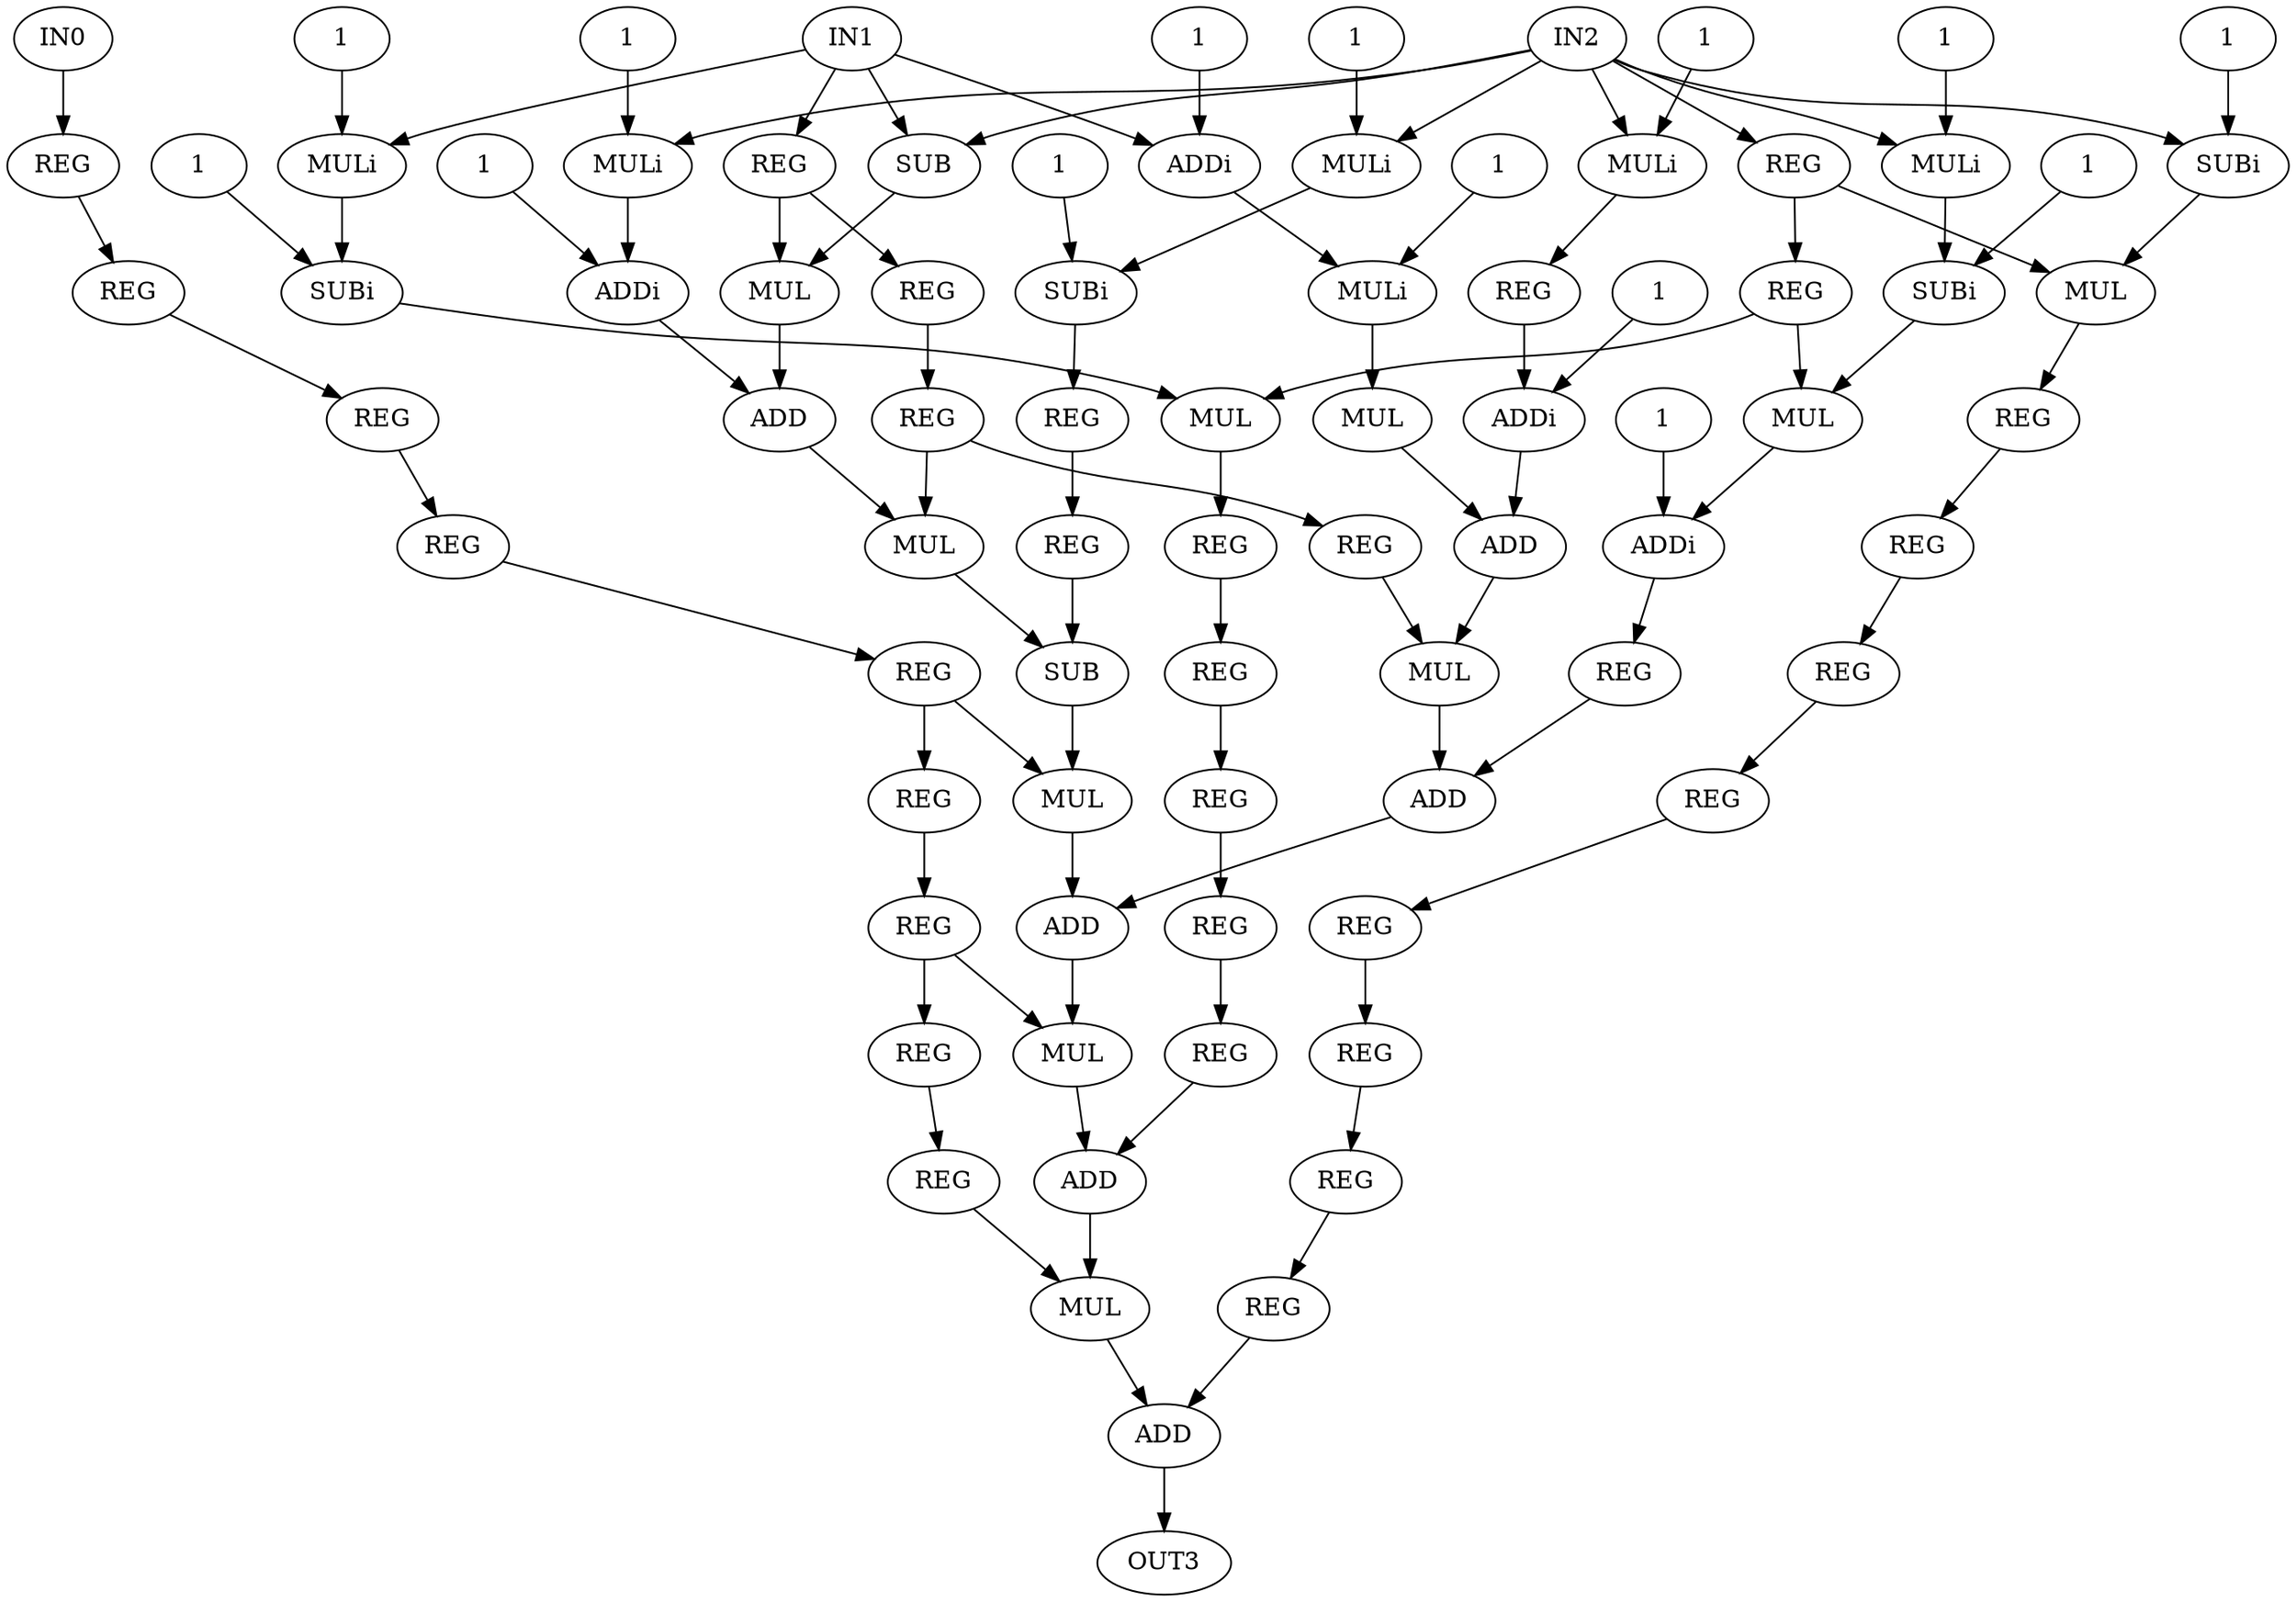 digraph Poly8{
 0 [ label = IN0 ]
 1 [ label = IN1 ]
 2 [ label = IN2 ]
 3 [ label = OUT3 ]
 4 [ label = MUL]
 5 [ label = MUL]
 6 [ label = MUL]
 7 [ label = MUL]
 8 [ label = MUL]
 9 [ label = MUL]
 10 [ label = MUL]
 11 [ label = MUL]
 12 [ label = MUL]
 13 [ label = MUL]
 14 [ label = SUB]
 15 [ label = SUB]
 16 [ label = ADD]
 17 [ label = ADD]
 18 [ label = ADD]
 19 [ label = ADD]
 20 [ label = ADD]
 21 [ label = ADD]
 22 [ label = ADDi, VALUE = 1]
 "22.1"[ label = 1 ]
 23 [ label = ADDi, VALUE = 1]
 "23.1"[ label = 1 ]
 24 [ label = ADDi, VALUE = 1]
 "24.1"[ label = 1 ]
 25 [ label = ADDi, VALUE = 1]
 "25.1"[ label = 1 ]
 26 [ label = MULi, VALUE = 1]
 "26.1"[ label = 1 ]
 27 [ label = MULi, VALUE = 1]
 "27.1"[ label = 1 ]
 28 [ label = MULi, VALUE = 1]
 "28.1"[ label = 1 ]
 29 [ label = MULi, VALUE = 1]
 "29.1"[ label = 1 ]
 30 [ label = MULi, VALUE = 1]
 "30.1"[ label = 1 ]
 31 [ label = MULi, VALUE = 1]
 "31.1"[ label = 1 ]
 32 [ label = SUBi, VALUE = 1]
 "32.1"[ label = 1 ]
 33 [ label = SUBi, VALUE = 1]
 "33.1"[ label = 1 ]
 34 [ label = SUBi, VALUE = 1]
 "34.1"[ label = 1 ]
 35 [ label = SUBi, VALUE = 1]
 "35.1"[ label = 1 ]
 36 [ label = REG]
 37 [ label = REG]
 38 [ label = REG]
 39 [ label = REG]
 40 [ label = REG]
 41 [ label = REG]
 42 [ label = REG]
 43 [ label = REG]
 44 [ label = REG]
 45 [ label = REG]
 46 [ label = REG]
 47 [ label = REG]
 48 [ label = REG]
 49 [ label = REG]
 50 [ label = REG]
 51 [ label = REG]
 52 [ label = REG]
 53 [ label = REG]
 54 [ label = REG]
 55 [ label = REG]
 56 [ label = REG]
 57 [ label = REG]
 58 [ label = REG]
 59 [ label = REG]
 60 [ label = REG]
 61 [ label = REG]
 62 [ label = REG]
 63 [ label = REG]
 64 [ label = REG]
 65 [ label = REG]
 66 [ label = REG]
 67 [ label = REG]
 0 -> 36
 1 -> 45
 1 -> 22
 1 -> 27
 1 -> 15
 2 -> 15
 2 -> 55
 2 -> 28
 2 -> 29
 2 -> 30
 2 -> 31
 2 -> 33
 4 -> 16
 5 -> 17
 6 -> 14
 7 -> 49
 8 -> 20
 9 -> 21
 10 -> 19
 11 -> 18
 12 -> 60
 13 -> 25
 14 -> 5
 15 -> 10
 16 -> 3
 17 -> 9
 18 -> 8
 19 -> 6
 20 -> 17
 21 -> 4
 "22.1" -> 22
 22 -> 26
 "23.1" -> 23
 23 -> 18
 "24.1" -> 24
 24 -> 19
 "25.1" -> 25
 25 -> 57
 "26.1" -> 26
 26 -> 11
 "27.1" -> 27
 27 -> 32
 "28.1" -> 28
 28 -> 54
 "29.1" -> 29
 29 -> 24
 "30.1" -> 30
 30 -> 35
 "31.1" -> 31
 31 -> 34
 "32.1" -> 32
 32 -> 7
 "33.1" -> 33
 33 -> 12
 "34.1" -> 34
 34 -> 58
 "35.1" -> 35
 35 -> 13
 36 -> 37
 37 -> 38
 38 -> 39
 39 -> 40
 40 -> 5
 40 -> 41
 41 -> 42
 42 -> 9
 42 -> 43
 43 -> 44
 44 -> 4
 45 -> 46
 45 -> 10
 46 -> 47
 47 -> 48
 47 -> 6
 48 -> 8
 49 -> 50
 50 -> 51
 51 -> 52
 52 -> 53
 53 -> 21
 54 -> 23
 55 -> 56
 55 -> 12
 56 -> 7
 56 -> 13
 57 -> 20
 58 -> 59
 59 -> 14
 60 -> 61
 61 -> 62
 62 -> 63
 63 -> 64
 64 -> 65
 65 -> 66
 66 -> 67
 67 -> 16
}
